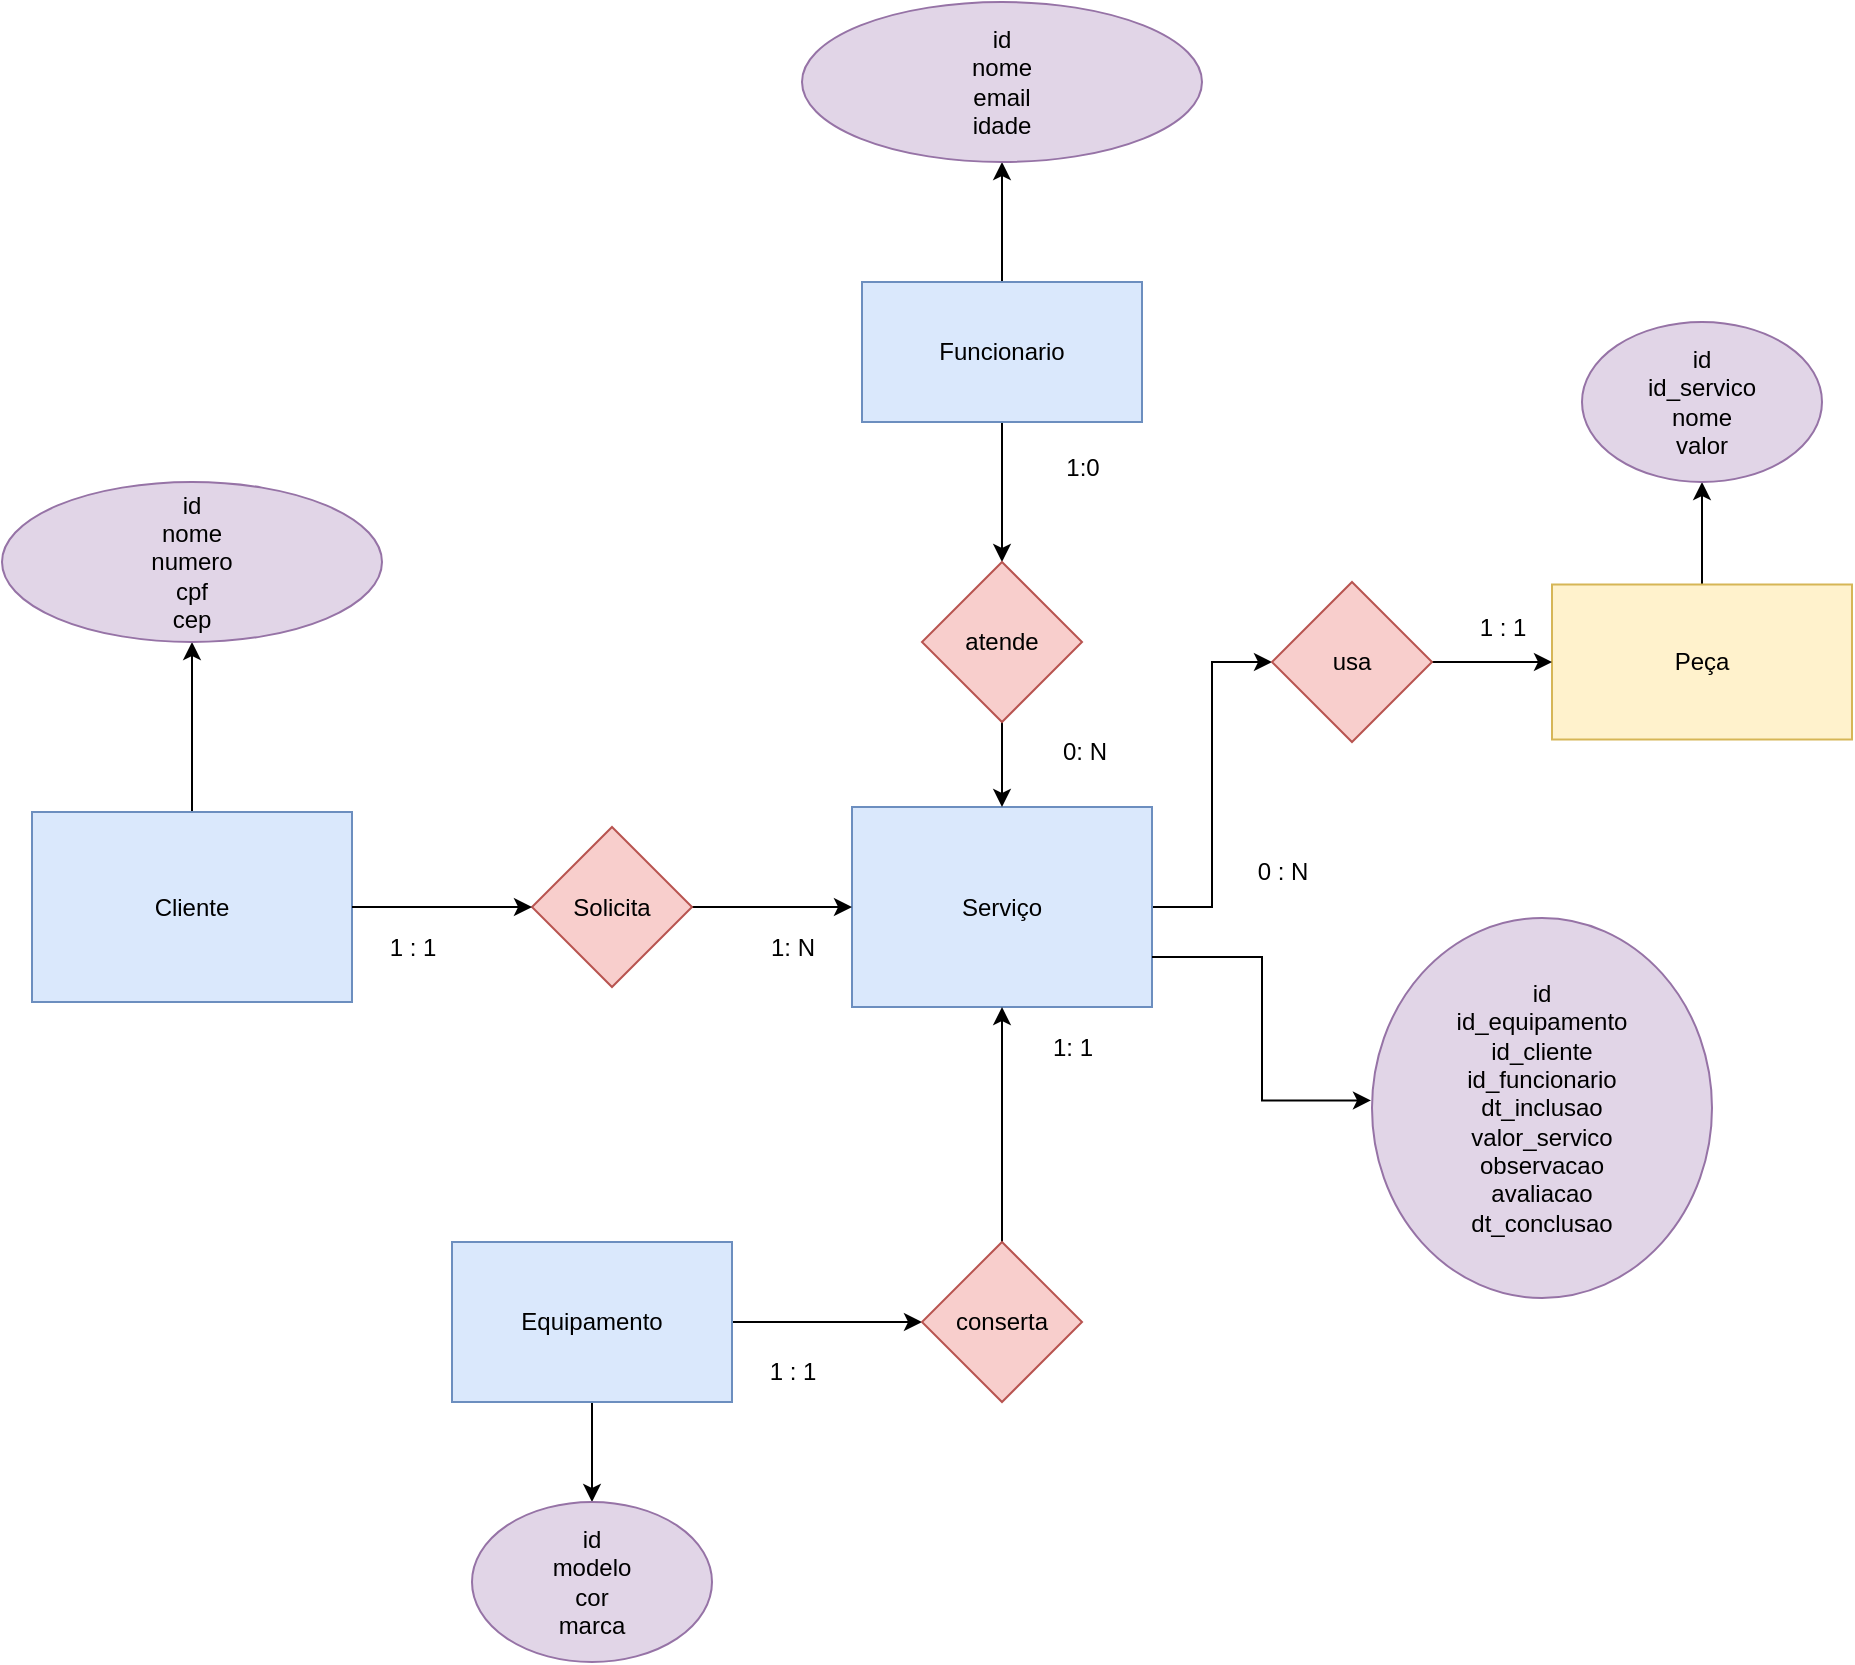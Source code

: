 <mxfile version="24.2.5" type="device">
  <diagram name="Página-1" id="LFD9AIylZcqppeuBSc3s">
    <mxGraphModel dx="2140" dy="1832" grid="1" gridSize="10" guides="1" tooltips="1" connect="1" arrows="1" fold="1" page="1" pageScale="1" pageWidth="827" pageHeight="1169" math="0" shadow="0">
      <root>
        <mxCell id="0" />
        <mxCell id="1" parent="0" />
        <mxCell id="YXiqHwD1khh8fmBfDhW4-41" style="edgeStyle=orthogonalEdgeStyle;rounded=0;orthogonalLoop=1;jettySize=auto;html=1;entryX=0;entryY=0.5;entryDx=0;entryDy=0;" edge="1" parent="1" source="YXiqHwD1khh8fmBfDhW4-1" target="YXiqHwD1khh8fmBfDhW4-37">
          <mxGeometry relative="1" as="geometry" />
        </mxCell>
        <mxCell id="YXiqHwD1khh8fmBfDhW4-1" value="Serviço" style="rounded=0;whiteSpace=wrap;html=1;fillColor=#dae8fc;strokeColor=#6c8ebf;" vertex="1" parent="1">
          <mxGeometry x="410" y="272.5" width="150" height="100" as="geometry" />
        </mxCell>
        <mxCell id="YXiqHwD1khh8fmBfDhW4-9" style="edgeStyle=orthogonalEdgeStyle;rounded=0;orthogonalLoop=1;jettySize=auto;html=1;entryX=0.5;entryY=0;entryDx=0;entryDy=0;" edge="1" parent="1" source="YXiqHwD1khh8fmBfDhW4-2" target="YXiqHwD1khh8fmBfDhW4-6">
          <mxGeometry relative="1" as="geometry" />
        </mxCell>
        <mxCell id="YXiqHwD1khh8fmBfDhW4-30" style="edgeStyle=orthogonalEdgeStyle;rounded=0;orthogonalLoop=1;jettySize=auto;html=1;" edge="1" parent="1" source="YXiqHwD1khh8fmBfDhW4-2" target="YXiqHwD1khh8fmBfDhW4-29">
          <mxGeometry relative="1" as="geometry" />
        </mxCell>
        <mxCell id="YXiqHwD1khh8fmBfDhW4-2" value="Funcionario" style="rounded=0;whiteSpace=wrap;html=1;fillColor=#dae8fc;strokeColor=#6c8ebf;" vertex="1" parent="1">
          <mxGeometry x="415" y="10" width="140" height="70" as="geometry" />
        </mxCell>
        <mxCell id="YXiqHwD1khh8fmBfDhW4-32" style="edgeStyle=orthogonalEdgeStyle;rounded=0;orthogonalLoop=1;jettySize=auto;html=1;" edge="1" parent="1" source="YXiqHwD1khh8fmBfDhW4-3" target="YXiqHwD1khh8fmBfDhW4-31">
          <mxGeometry relative="1" as="geometry" />
        </mxCell>
        <mxCell id="YXiqHwD1khh8fmBfDhW4-3" value="Cliente" style="rounded=0;whiteSpace=wrap;html=1;fillColor=#dae8fc;strokeColor=#6c8ebf;" vertex="1" parent="1">
          <mxGeometry y="275" width="160" height="95" as="geometry" />
        </mxCell>
        <mxCell id="YXiqHwD1khh8fmBfDhW4-16" style="edgeStyle=orthogonalEdgeStyle;rounded=0;orthogonalLoop=1;jettySize=auto;html=1;entryX=0;entryY=0.5;entryDx=0;entryDy=0;" edge="1" parent="1" source="YXiqHwD1khh8fmBfDhW4-4" target="YXiqHwD1khh8fmBfDhW4-8">
          <mxGeometry relative="1" as="geometry" />
        </mxCell>
        <mxCell id="YXiqHwD1khh8fmBfDhW4-34" style="edgeStyle=orthogonalEdgeStyle;rounded=0;orthogonalLoop=1;jettySize=auto;html=1;" edge="1" parent="1" source="YXiqHwD1khh8fmBfDhW4-4" target="YXiqHwD1khh8fmBfDhW4-33">
          <mxGeometry relative="1" as="geometry" />
        </mxCell>
        <mxCell id="YXiqHwD1khh8fmBfDhW4-4" value="Equipamento" style="rounded=0;whiteSpace=wrap;html=1;fillColor=#dae8fc;strokeColor=#6c8ebf;" vertex="1" parent="1">
          <mxGeometry x="210" y="490" width="140" height="80" as="geometry" />
        </mxCell>
        <mxCell id="YXiqHwD1khh8fmBfDhW4-19" style="edgeStyle=orthogonalEdgeStyle;rounded=0;orthogonalLoop=1;jettySize=auto;html=1;entryX=0;entryY=0.5;entryDx=0;entryDy=0;" edge="1" parent="1" source="YXiqHwD1khh8fmBfDhW4-5" target="YXiqHwD1khh8fmBfDhW4-1">
          <mxGeometry relative="1" as="geometry" />
        </mxCell>
        <mxCell id="YXiqHwD1khh8fmBfDhW4-5" value="Solicita" style="rhombus;whiteSpace=wrap;html=1;fillColor=#f8cecc;strokeColor=#b85450;" vertex="1" parent="1">
          <mxGeometry x="250" y="282.5" width="80" height="80" as="geometry" />
        </mxCell>
        <mxCell id="YXiqHwD1khh8fmBfDhW4-10" style="edgeStyle=orthogonalEdgeStyle;rounded=0;orthogonalLoop=1;jettySize=auto;html=1;" edge="1" parent="1" source="YXiqHwD1khh8fmBfDhW4-6" target="YXiqHwD1khh8fmBfDhW4-1">
          <mxGeometry relative="1" as="geometry" />
        </mxCell>
        <mxCell id="YXiqHwD1khh8fmBfDhW4-6" value="atende" style="rhombus;whiteSpace=wrap;html=1;fillColor=#f8cecc;strokeColor=#b85450;" vertex="1" parent="1">
          <mxGeometry x="445" y="150" width="80" height="80" as="geometry" />
        </mxCell>
        <mxCell id="YXiqHwD1khh8fmBfDhW4-17" style="edgeStyle=orthogonalEdgeStyle;rounded=0;orthogonalLoop=1;jettySize=auto;html=1;entryX=0.5;entryY=1;entryDx=0;entryDy=0;" edge="1" parent="1" source="YXiqHwD1khh8fmBfDhW4-8" target="YXiqHwD1khh8fmBfDhW4-1">
          <mxGeometry relative="1" as="geometry" />
        </mxCell>
        <mxCell id="YXiqHwD1khh8fmBfDhW4-8" value="conserta" style="rhombus;whiteSpace=wrap;html=1;fillColor=#f8cecc;strokeColor=#b85450;" vertex="1" parent="1">
          <mxGeometry x="445" y="490" width="80" height="80" as="geometry" />
        </mxCell>
        <mxCell id="YXiqHwD1khh8fmBfDhW4-11" style="edgeStyle=orthogonalEdgeStyle;rounded=0;orthogonalLoop=1;jettySize=auto;html=1;entryX=0;entryY=0.5;entryDx=0;entryDy=0;" edge="1" parent="1" source="YXiqHwD1khh8fmBfDhW4-3" target="YXiqHwD1khh8fmBfDhW4-5">
          <mxGeometry relative="1" as="geometry" />
        </mxCell>
        <mxCell id="YXiqHwD1khh8fmBfDhW4-21" value="0: N" style="text;html=1;align=center;verticalAlign=middle;resizable=0;points=[];autosize=1;strokeColor=none;fillColor=none;" vertex="1" parent="1">
          <mxGeometry x="501" y="230" width="50" height="30" as="geometry" />
        </mxCell>
        <mxCell id="YXiqHwD1khh8fmBfDhW4-22" value="1:0" style="text;html=1;align=center;verticalAlign=middle;resizable=0;points=[];autosize=1;strokeColor=none;fillColor=none;" vertex="1" parent="1">
          <mxGeometry x="505" y="88" width="40" height="30" as="geometry" />
        </mxCell>
        <mxCell id="YXiqHwD1khh8fmBfDhW4-23" value="1 : 1" style="text;html=1;align=center;verticalAlign=middle;resizable=0;points=[];autosize=1;strokeColor=none;fillColor=none;" vertex="1" parent="1">
          <mxGeometry x="355" y="540" width="50" height="30" as="geometry" />
        </mxCell>
        <mxCell id="YXiqHwD1khh8fmBfDhW4-24" value="1: 1" style="text;html=1;align=center;verticalAlign=middle;resizable=0;points=[];autosize=1;strokeColor=none;fillColor=none;" vertex="1" parent="1">
          <mxGeometry x="500" y="378" width="40" height="30" as="geometry" />
        </mxCell>
        <mxCell id="YXiqHwD1khh8fmBfDhW4-25" value="1: N" style="text;html=1;align=center;verticalAlign=middle;resizable=0;points=[];autosize=1;strokeColor=none;fillColor=none;" vertex="1" parent="1">
          <mxGeometry x="355" y="328" width="50" height="30" as="geometry" />
        </mxCell>
        <mxCell id="YXiqHwD1khh8fmBfDhW4-26" value="1 : 1" style="text;html=1;align=center;verticalAlign=middle;resizable=0;points=[];autosize=1;strokeColor=none;fillColor=none;" vertex="1" parent="1">
          <mxGeometry x="165" y="328" width="50" height="30" as="geometry" />
        </mxCell>
        <mxCell id="YXiqHwD1khh8fmBfDhW4-29" value="&lt;div&gt;id&lt;/div&gt;nome&lt;div&gt;email&lt;/div&gt;&lt;div&gt;idade&lt;/div&gt;" style="ellipse;whiteSpace=wrap;html=1;fillColor=#e1d5e7;strokeColor=#9673a6;" vertex="1" parent="1">
          <mxGeometry x="385" y="-130" width="200" height="80" as="geometry" />
        </mxCell>
        <mxCell id="YXiqHwD1khh8fmBfDhW4-31" value="id&lt;div&gt;nome&lt;/div&gt;&lt;div&gt;numero&lt;/div&gt;&lt;div&gt;cpf&lt;/div&gt;&lt;div&gt;cep&lt;/div&gt;" style="ellipse;whiteSpace=wrap;html=1;fillColor=#e1d5e7;strokeColor=#9673a6;" vertex="1" parent="1">
          <mxGeometry x="-15" y="110" width="190" height="80" as="geometry" />
        </mxCell>
        <mxCell id="YXiqHwD1khh8fmBfDhW4-33" value="id&lt;div&gt;modelo&lt;/div&gt;&lt;div&gt;cor&lt;/div&gt;&lt;div&gt;marca&lt;/div&gt;" style="ellipse;whiteSpace=wrap;html=1;fillColor=#e1d5e7;strokeColor=#9673a6;" vertex="1" parent="1">
          <mxGeometry x="220" y="620" width="120" height="80" as="geometry" />
        </mxCell>
        <mxCell id="YXiqHwD1khh8fmBfDhW4-35" value="id&lt;div&gt;id_equipamento&lt;/div&gt;&lt;div&gt;id_cliente&lt;/div&gt;&lt;div&gt;id_funcionario&lt;/div&gt;&lt;div&gt;dt_inclusao&lt;br&gt;valor_servico&lt;br&gt;observacao&lt;/div&gt;&lt;div&gt;avaliacao&lt;/div&gt;&lt;div&gt;dt_conclusao&lt;/div&gt;" style="ellipse;whiteSpace=wrap;html=1;fillColor=#e1d5e7;strokeColor=#9673a6;" vertex="1" parent="1">
          <mxGeometry x="670" y="328" width="170" height="190" as="geometry" />
        </mxCell>
        <mxCell id="YXiqHwD1khh8fmBfDhW4-45" style="edgeStyle=orthogonalEdgeStyle;rounded=0;orthogonalLoop=1;jettySize=auto;html=1;" edge="1" parent="1" source="YXiqHwD1khh8fmBfDhW4-36" target="YXiqHwD1khh8fmBfDhW4-39">
          <mxGeometry relative="1" as="geometry" />
        </mxCell>
        <mxCell id="YXiqHwD1khh8fmBfDhW4-36" value="Peça" style="rounded=0;whiteSpace=wrap;html=1;fillColor=#fff2cc;strokeColor=#d6b656;" vertex="1" parent="1">
          <mxGeometry x="760" y="161.25" width="150" height="77.5" as="geometry" />
        </mxCell>
        <mxCell id="YXiqHwD1khh8fmBfDhW4-42" style="edgeStyle=orthogonalEdgeStyle;rounded=0;orthogonalLoop=1;jettySize=auto;html=1;entryX=0;entryY=0.5;entryDx=0;entryDy=0;" edge="1" parent="1" source="YXiqHwD1khh8fmBfDhW4-37" target="YXiqHwD1khh8fmBfDhW4-36">
          <mxGeometry relative="1" as="geometry" />
        </mxCell>
        <mxCell id="YXiqHwD1khh8fmBfDhW4-37" value="usa" style="rhombus;whiteSpace=wrap;html=1;fillColor=#f8cecc;strokeColor=#b85450;" vertex="1" parent="1">
          <mxGeometry x="620" y="160" width="80" height="80" as="geometry" />
        </mxCell>
        <mxCell id="YXiqHwD1khh8fmBfDhW4-39" value="id&lt;div&gt;id_servico&lt;/div&gt;&lt;div&gt;nome&lt;/div&gt;&lt;div&gt;valor&lt;/div&gt;" style="ellipse;whiteSpace=wrap;html=1;fillColor=#e1d5e7;strokeColor=#9673a6;" vertex="1" parent="1">
          <mxGeometry x="775" y="30" width="120" height="80" as="geometry" />
        </mxCell>
        <mxCell id="YXiqHwD1khh8fmBfDhW4-44" style="edgeStyle=orthogonalEdgeStyle;rounded=0;orthogonalLoop=1;jettySize=auto;html=1;exitX=1;exitY=0.75;exitDx=0;exitDy=0;entryX=-0.003;entryY=0.48;entryDx=0;entryDy=0;entryPerimeter=0;" edge="1" parent="1" source="YXiqHwD1khh8fmBfDhW4-1" target="YXiqHwD1khh8fmBfDhW4-35">
          <mxGeometry relative="1" as="geometry" />
        </mxCell>
        <mxCell id="YXiqHwD1khh8fmBfDhW4-46" value="1 : 1" style="text;html=1;align=center;verticalAlign=middle;resizable=0;points=[];autosize=1;strokeColor=none;fillColor=none;" vertex="1" parent="1">
          <mxGeometry x="710" y="168" width="50" height="30" as="geometry" />
        </mxCell>
        <mxCell id="YXiqHwD1khh8fmBfDhW4-47" value="0 : N" style="text;html=1;align=center;verticalAlign=middle;resizable=0;points=[];autosize=1;strokeColor=none;fillColor=none;" vertex="1" parent="1">
          <mxGeometry x="600" y="290" width="50" height="30" as="geometry" />
        </mxCell>
      </root>
    </mxGraphModel>
  </diagram>
</mxfile>
